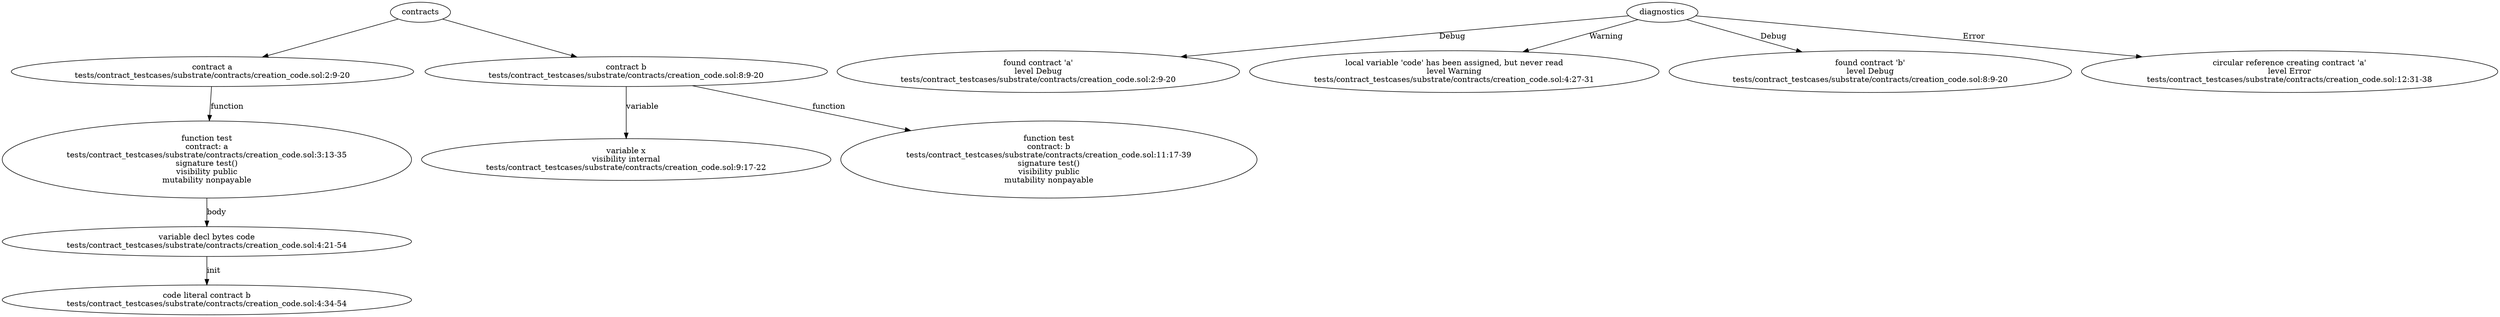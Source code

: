 strict digraph "tests/contract_testcases/substrate/contracts/creation_code.sol" {
	contract [label="contract a\ntests/contract_testcases/substrate/contracts/creation_code.sol:2:9-20"]
	test [label="function test\ncontract: a\ntests/contract_testcases/substrate/contracts/creation_code.sol:3:13-35\nsignature test()\nvisibility public\nmutability nonpayable"]
	var_decl [label="variable decl bytes code\ntests/contract_testcases/substrate/contracts/creation_code.sol:4:21-54"]
	code_literal [label="code literal contract b\ntests/contract_testcases/substrate/contracts/creation_code.sol:4:34-54"]
	contract_5 [label="contract b\ntests/contract_testcases/substrate/contracts/creation_code.sol:8:9-20"]
	var [label="variable x\nvisibility internal\ntests/contract_testcases/substrate/contracts/creation_code.sol:9:17-22"]
	test_7 [label="function test\ncontract: b\ntests/contract_testcases/substrate/contracts/creation_code.sol:11:17-39\nsignature test()\nvisibility public\nmutability nonpayable"]
	diagnostic [label="found contract 'a'\nlevel Debug\ntests/contract_testcases/substrate/contracts/creation_code.sol:2:9-20"]
	diagnostic_10 [label="local variable 'code' has been assigned, but never read\nlevel Warning\ntests/contract_testcases/substrate/contracts/creation_code.sol:4:27-31"]
	diagnostic_11 [label="found contract 'b'\nlevel Debug\ntests/contract_testcases/substrate/contracts/creation_code.sol:8:9-20"]
	diagnostic_12 [label="circular reference creating contract 'a'\nlevel Error\ntests/contract_testcases/substrate/contracts/creation_code.sol:12:31-38"]
	contracts -> contract
	contract -> test [label="function"]
	test -> var_decl [label="body"]
	var_decl -> code_literal [label="init"]
	contracts -> contract_5
	contract_5 -> var [label="variable"]
	contract_5 -> test_7 [label="function"]
	diagnostics -> diagnostic [label="Debug"]
	diagnostics -> diagnostic_10 [label="Warning"]
	diagnostics -> diagnostic_11 [label="Debug"]
	diagnostics -> diagnostic_12 [label="Error"]
}

